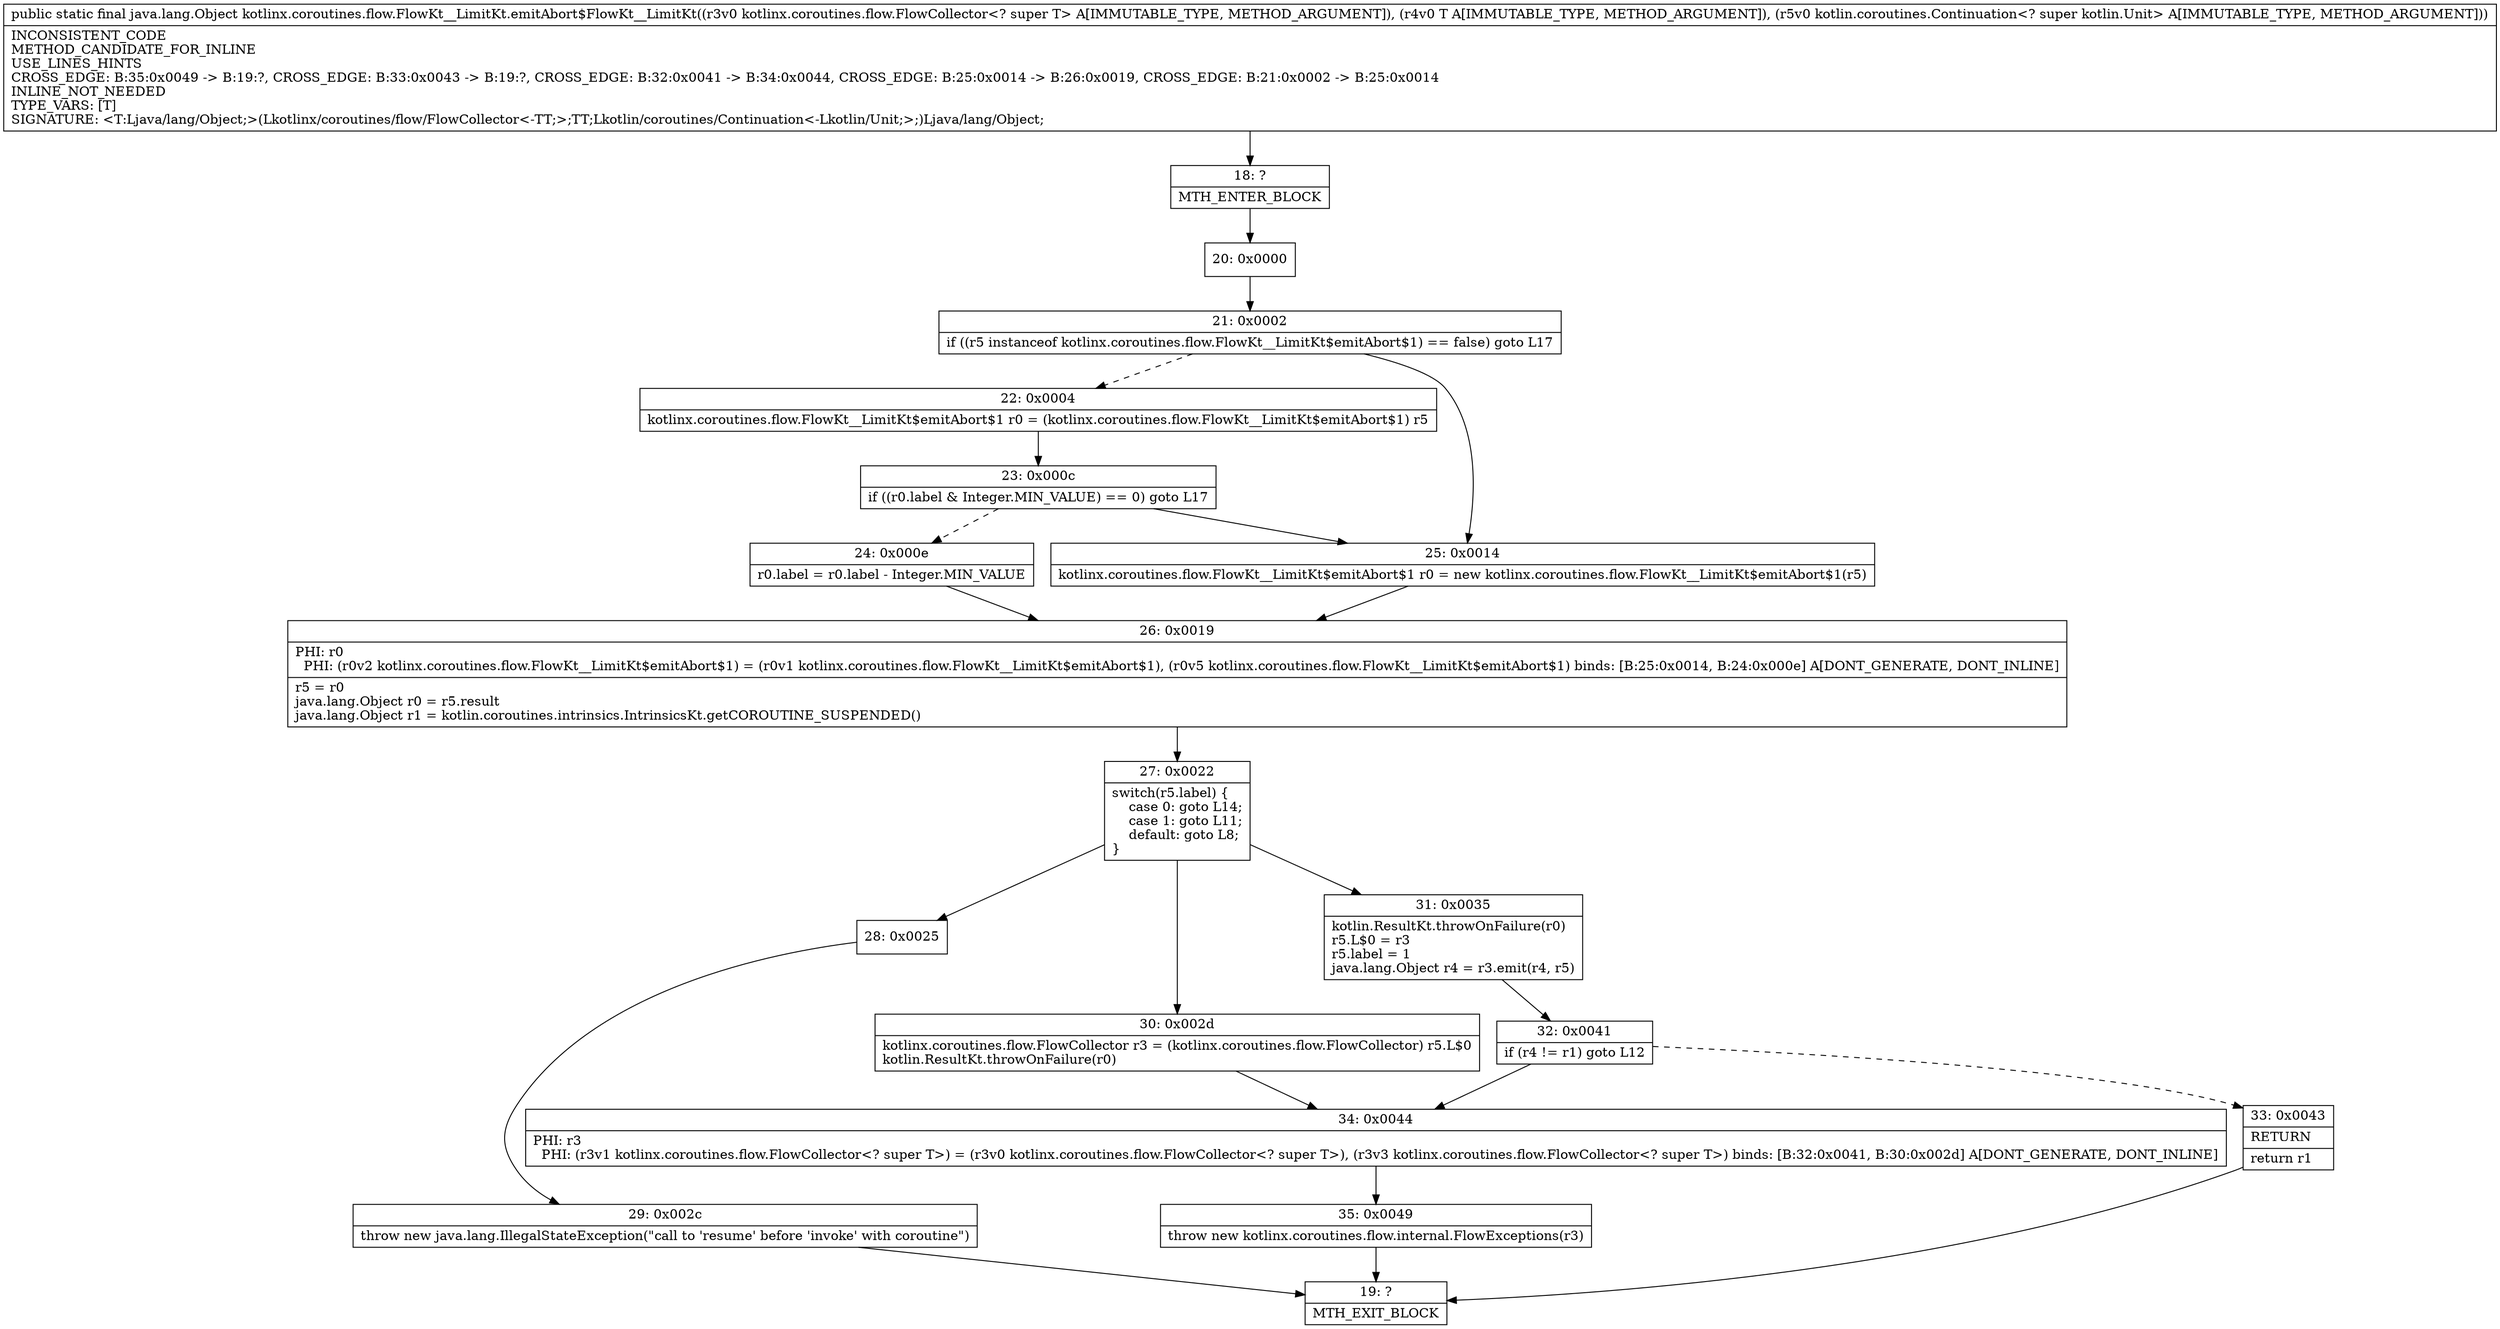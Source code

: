 digraph "CFG forkotlinx.coroutines.flow.FlowKt__LimitKt.emitAbort$FlowKt__LimitKt(Lkotlinx\/coroutines\/flow\/FlowCollector;Ljava\/lang\/Object;Lkotlin\/coroutines\/Continuation;)Ljava\/lang\/Object;" {
Node_18 [shape=record,label="{18\:\ ?|MTH_ENTER_BLOCK\l}"];
Node_20 [shape=record,label="{20\:\ 0x0000}"];
Node_21 [shape=record,label="{21\:\ 0x0002|if ((r5 instanceof kotlinx.coroutines.flow.FlowKt__LimitKt$emitAbort$1) == false) goto L17\l}"];
Node_22 [shape=record,label="{22\:\ 0x0004|kotlinx.coroutines.flow.FlowKt__LimitKt$emitAbort$1 r0 = (kotlinx.coroutines.flow.FlowKt__LimitKt$emitAbort$1) r5\l}"];
Node_23 [shape=record,label="{23\:\ 0x000c|if ((r0.label & Integer.MIN_VALUE) == 0) goto L17\l}"];
Node_24 [shape=record,label="{24\:\ 0x000e|r0.label = r0.label \- Integer.MIN_VALUE\l}"];
Node_26 [shape=record,label="{26\:\ 0x0019|PHI: r0 \l  PHI: (r0v2 kotlinx.coroutines.flow.FlowKt__LimitKt$emitAbort$1) = (r0v1 kotlinx.coroutines.flow.FlowKt__LimitKt$emitAbort$1), (r0v5 kotlinx.coroutines.flow.FlowKt__LimitKt$emitAbort$1) binds: [B:25:0x0014, B:24:0x000e] A[DONT_GENERATE, DONT_INLINE]\l|r5 = r0\ljava.lang.Object r0 = r5.result\ljava.lang.Object r1 = kotlin.coroutines.intrinsics.IntrinsicsKt.getCOROUTINE_SUSPENDED()\l}"];
Node_27 [shape=record,label="{27\:\ 0x0022|switch(r5.label) \{\l    case 0: goto L14;\l    case 1: goto L11;\l    default: goto L8;\l\}\l}"];
Node_28 [shape=record,label="{28\:\ 0x0025}"];
Node_29 [shape=record,label="{29\:\ 0x002c|throw new java.lang.IllegalStateException(\"call to 'resume' before 'invoke' with coroutine\")\l}"];
Node_19 [shape=record,label="{19\:\ ?|MTH_EXIT_BLOCK\l}"];
Node_30 [shape=record,label="{30\:\ 0x002d|kotlinx.coroutines.flow.FlowCollector r3 = (kotlinx.coroutines.flow.FlowCollector) r5.L$0\lkotlin.ResultKt.throwOnFailure(r0)\l}"];
Node_34 [shape=record,label="{34\:\ 0x0044|PHI: r3 \l  PHI: (r3v1 kotlinx.coroutines.flow.FlowCollector\<? super T\>) = (r3v0 kotlinx.coroutines.flow.FlowCollector\<? super T\>), (r3v3 kotlinx.coroutines.flow.FlowCollector\<? super T\>) binds: [B:32:0x0041, B:30:0x002d] A[DONT_GENERATE, DONT_INLINE]\l}"];
Node_35 [shape=record,label="{35\:\ 0x0049|throw new kotlinx.coroutines.flow.internal.FlowExceptions(r3)\l}"];
Node_31 [shape=record,label="{31\:\ 0x0035|kotlin.ResultKt.throwOnFailure(r0)\lr5.L$0 = r3\lr5.label = 1\ljava.lang.Object r4 = r3.emit(r4, r5)\l}"];
Node_32 [shape=record,label="{32\:\ 0x0041|if (r4 != r1) goto L12\l}"];
Node_33 [shape=record,label="{33\:\ 0x0043|RETURN\l|return r1\l}"];
Node_25 [shape=record,label="{25\:\ 0x0014|kotlinx.coroutines.flow.FlowKt__LimitKt$emitAbort$1 r0 = new kotlinx.coroutines.flow.FlowKt__LimitKt$emitAbort$1(r5)\l}"];
MethodNode[shape=record,label="{public static final java.lang.Object kotlinx.coroutines.flow.FlowKt__LimitKt.emitAbort$FlowKt__LimitKt((r3v0 kotlinx.coroutines.flow.FlowCollector\<? super T\> A[IMMUTABLE_TYPE, METHOD_ARGUMENT]), (r4v0 T A[IMMUTABLE_TYPE, METHOD_ARGUMENT]), (r5v0 kotlin.coroutines.Continuation\<? super kotlin.Unit\> A[IMMUTABLE_TYPE, METHOD_ARGUMENT]))  | INCONSISTENT_CODE\lMETHOD_CANDIDATE_FOR_INLINE\lUSE_LINES_HINTS\lCROSS_EDGE: B:35:0x0049 \-\> B:19:?, CROSS_EDGE: B:33:0x0043 \-\> B:19:?, CROSS_EDGE: B:32:0x0041 \-\> B:34:0x0044, CROSS_EDGE: B:25:0x0014 \-\> B:26:0x0019, CROSS_EDGE: B:21:0x0002 \-\> B:25:0x0014\lINLINE_NOT_NEEDED\lTYPE_VARS: [T]\lSIGNATURE: \<T:Ljava\/lang\/Object;\>(Lkotlinx\/coroutines\/flow\/FlowCollector\<\-TT;\>;TT;Lkotlin\/coroutines\/Continuation\<\-Lkotlin\/Unit;\>;)Ljava\/lang\/Object;\l}"];
MethodNode -> Node_18;Node_18 -> Node_20;
Node_20 -> Node_21;
Node_21 -> Node_22[style=dashed];
Node_21 -> Node_25;
Node_22 -> Node_23;
Node_23 -> Node_24[style=dashed];
Node_23 -> Node_25;
Node_24 -> Node_26;
Node_26 -> Node_27;
Node_27 -> Node_28;
Node_27 -> Node_30;
Node_27 -> Node_31;
Node_28 -> Node_29;
Node_29 -> Node_19;
Node_30 -> Node_34;
Node_34 -> Node_35;
Node_35 -> Node_19;
Node_31 -> Node_32;
Node_32 -> Node_33[style=dashed];
Node_32 -> Node_34;
Node_33 -> Node_19;
Node_25 -> Node_26;
}

